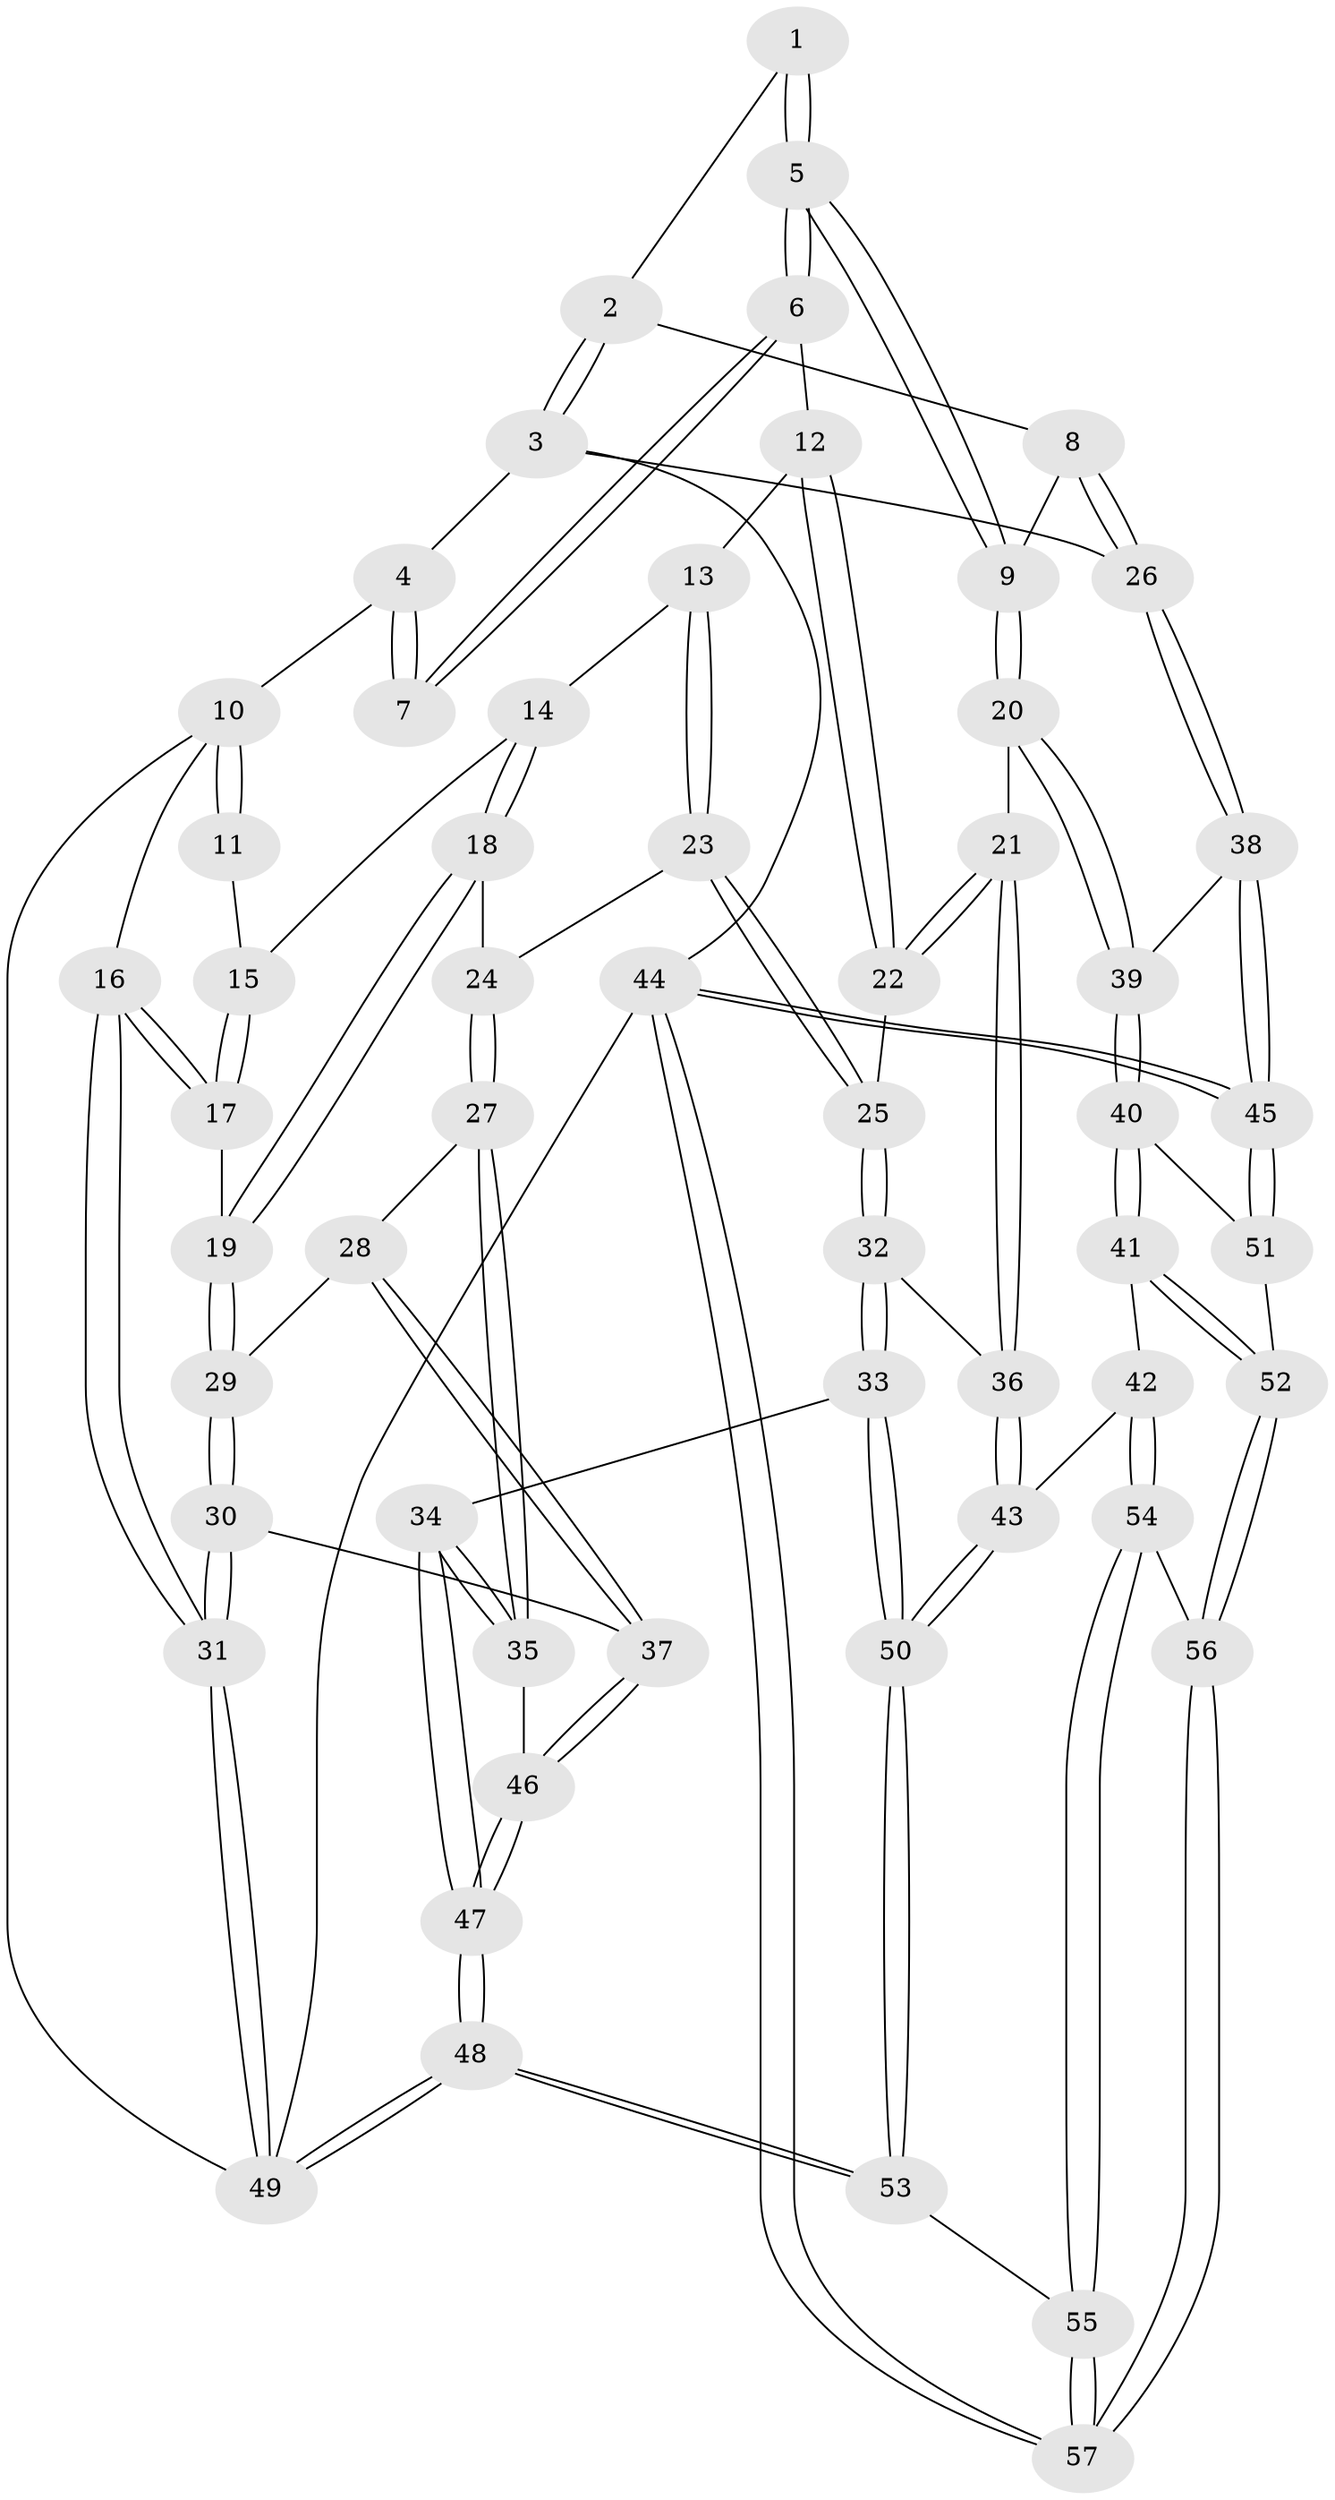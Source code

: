 // Generated by graph-tools (version 1.1) at 2025/50/03/09/25 03:50:58]
// undirected, 57 vertices, 139 edges
graph export_dot {
graph [start="1"]
  node [color=gray90,style=filled];
  1 [pos="+0.7725313696744999+0.025316249673302746"];
  2 [pos="+0.8352886127572134+0.0730024070405443"];
  3 [pos="+1+0"];
  4 [pos="+0.7315360982048609+0"];
  5 [pos="+0.6183707104212428+0.23001333591917109"];
  6 [pos="+0.4366064593380903+0.12965946128420125"];
  7 [pos="+0.3100395609914977+0"];
  8 [pos="+0.9853272322852931+0.2572423952591162"];
  9 [pos="+0.6716433918291352+0.3700807411443018"];
  10 [pos="+0+0"];
  11 [pos="+0.2581322492033819+0"];
  12 [pos="+0.38781110758877546+0.23220562970267386"];
  13 [pos="+0.32907087133596624+0.30096822083217806"];
  14 [pos="+0.24071798847050188+0.27674275524694003"];
  15 [pos="+0.1481072119376064+0.1516751969466693"];
  16 [pos="+0+0.32225638128763856"];
  17 [pos="+0+0.3164717733702032"];
  18 [pos="+0.16681579230695304+0.3906208940981444"];
  19 [pos="+0.09018835492125865+0.3983049646827982"];
  20 [pos="+0.6707482605185728+0.37334544659973745"];
  21 [pos="+0.5694987796292877+0.4330652680429587"];
  22 [pos="+0.47985430926884076+0.419931120307996"];
  23 [pos="+0.3246307810257162+0.42642723937754845"];
  24 [pos="+0.2967060773212402+0.43019321724162524"];
  25 [pos="+0.3419432261727128+0.4387528427164217"];
  26 [pos="+1+0.30015082132346815"];
  27 [pos="+0.19042074854561036+0.568140580027941"];
  28 [pos="+0.12528785674541348+0.48529811420693125"];
  29 [pos="+0.09598319105373082+0.4314592582687922"];
  30 [pos="+0+0.625107594477145"];
  31 [pos="+0+0.6509923012851903"];
  32 [pos="+0.36499111626891995+0.6204340722842864"];
  33 [pos="+0.3453026223125919+0.7116146859572778"];
  34 [pos="+0.2977744554906126+0.6951282607573925"];
  35 [pos="+0.1997053095458612+0.6317502730299981"];
  36 [pos="+0.55533528838783+0.4707350754503601"];
  37 [pos="+0.04678636046605224+0.63721679210821"];
  38 [pos="+1+0.4443784014352395"];
  39 [pos="+0.8132578695877373+0.6163515631512486"];
  40 [pos="+0.8085295518847482+0.6349864792606023"];
  41 [pos="+0.7296625680630117+0.7104657965194137"];
  42 [pos="+0.573145284834957+0.7483461048327515"];
  43 [pos="+0.5471916650803137+0.738898299425692"];
  44 [pos="+1+1"];
  45 [pos="+1+0.9427742955735265"];
  46 [pos="+0.09216918592068778+0.655013507963173"];
  47 [pos="+0.08235298997493799+0.8153829030812629"];
  48 [pos="+0+1"];
  49 [pos="+0+1"];
  50 [pos="+0.37265055845172423+0.7486174522159051"];
  51 [pos="+0.9413370099201722+0.7695510584921487"];
  52 [pos="+0.8047262941020162+0.9678302775466631"];
  53 [pos="+0.25475279166950177+1"];
  54 [pos="+0.5776503706437054+0.7759711328811206"];
  55 [pos="+0.5544521088962813+1"];
  56 [pos="+0.8045501081993346+1"];
  57 [pos="+0.8279038521837891+1"];
  1 -- 2;
  1 -- 5;
  1 -- 5;
  2 -- 3;
  2 -- 3;
  2 -- 8;
  3 -- 4;
  3 -- 26;
  3 -- 44;
  4 -- 7;
  4 -- 7;
  4 -- 10;
  5 -- 6;
  5 -- 6;
  5 -- 9;
  5 -- 9;
  6 -- 7;
  6 -- 7;
  6 -- 12;
  8 -- 9;
  8 -- 26;
  8 -- 26;
  9 -- 20;
  9 -- 20;
  10 -- 11;
  10 -- 11;
  10 -- 16;
  10 -- 49;
  11 -- 15;
  12 -- 13;
  12 -- 22;
  12 -- 22;
  13 -- 14;
  13 -- 23;
  13 -- 23;
  14 -- 15;
  14 -- 18;
  14 -- 18;
  15 -- 17;
  15 -- 17;
  16 -- 17;
  16 -- 17;
  16 -- 31;
  16 -- 31;
  17 -- 19;
  18 -- 19;
  18 -- 19;
  18 -- 24;
  19 -- 29;
  19 -- 29;
  20 -- 21;
  20 -- 39;
  20 -- 39;
  21 -- 22;
  21 -- 22;
  21 -- 36;
  21 -- 36;
  22 -- 25;
  23 -- 24;
  23 -- 25;
  23 -- 25;
  24 -- 27;
  24 -- 27;
  25 -- 32;
  25 -- 32;
  26 -- 38;
  26 -- 38;
  27 -- 28;
  27 -- 35;
  27 -- 35;
  28 -- 29;
  28 -- 37;
  28 -- 37;
  29 -- 30;
  29 -- 30;
  30 -- 31;
  30 -- 31;
  30 -- 37;
  31 -- 49;
  31 -- 49;
  32 -- 33;
  32 -- 33;
  32 -- 36;
  33 -- 34;
  33 -- 50;
  33 -- 50;
  34 -- 35;
  34 -- 35;
  34 -- 47;
  34 -- 47;
  35 -- 46;
  36 -- 43;
  36 -- 43;
  37 -- 46;
  37 -- 46;
  38 -- 39;
  38 -- 45;
  38 -- 45;
  39 -- 40;
  39 -- 40;
  40 -- 41;
  40 -- 41;
  40 -- 51;
  41 -- 42;
  41 -- 52;
  41 -- 52;
  42 -- 43;
  42 -- 54;
  42 -- 54;
  43 -- 50;
  43 -- 50;
  44 -- 45;
  44 -- 45;
  44 -- 57;
  44 -- 57;
  44 -- 49;
  45 -- 51;
  45 -- 51;
  46 -- 47;
  46 -- 47;
  47 -- 48;
  47 -- 48;
  48 -- 49;
  48 -- 49;
  48 -- 53;
  48 -- 53;
  50 -- 53;
  50 -- 53;
  51 -- 52;
  52 -- 56;
  52 -- 56;
  53 -- 55;
  54 -- 55;
  54 -- 55;
  54 -- 56;
  55 -- 57;
  55 -- 57;
  56 -- 57;
  56 -- 57;
}
